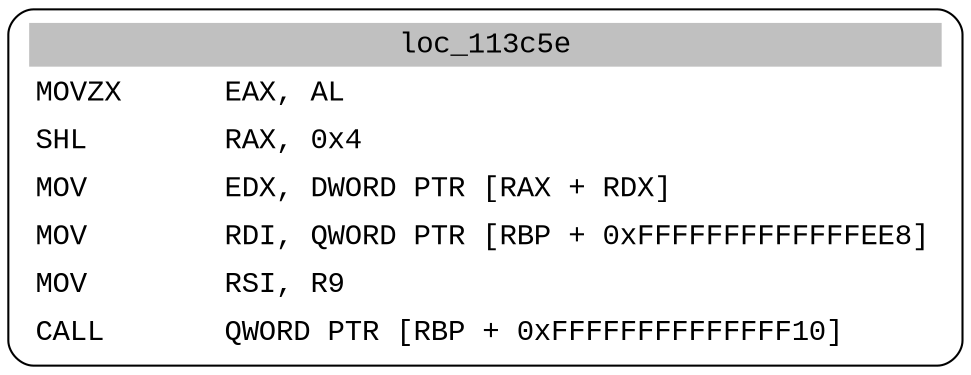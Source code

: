 digraph asm_graph {
1941 [
shape="Mrecord" fontname="Courier New"label =<<table border="0" cellborder="0" cellpadding="3"><tr><td align="center" colspan="2" bgcolor="grey">loc_113c5e</td></tr><tr><td align="left">MOVZX      EAX, AL</td></tr><tr><td align="left">SHL        RAX, 0x4</td></tr><tr><td align="left">MOV        EDX, DWORD PTR [RAX + RDX]</td></tr><tr><td align="left">MOV        RDI, QWORD PTR [RBP + 0xFFFFFFFFFFFFFEE8]</td></tr><tr><td align="left">MOV        RSI, R9</td></tr><tr><td align="left">CALL       QWORD PTR [RBP + 0xFFFFFFFFFFFFFF10]</td></tr></table>> ];
}